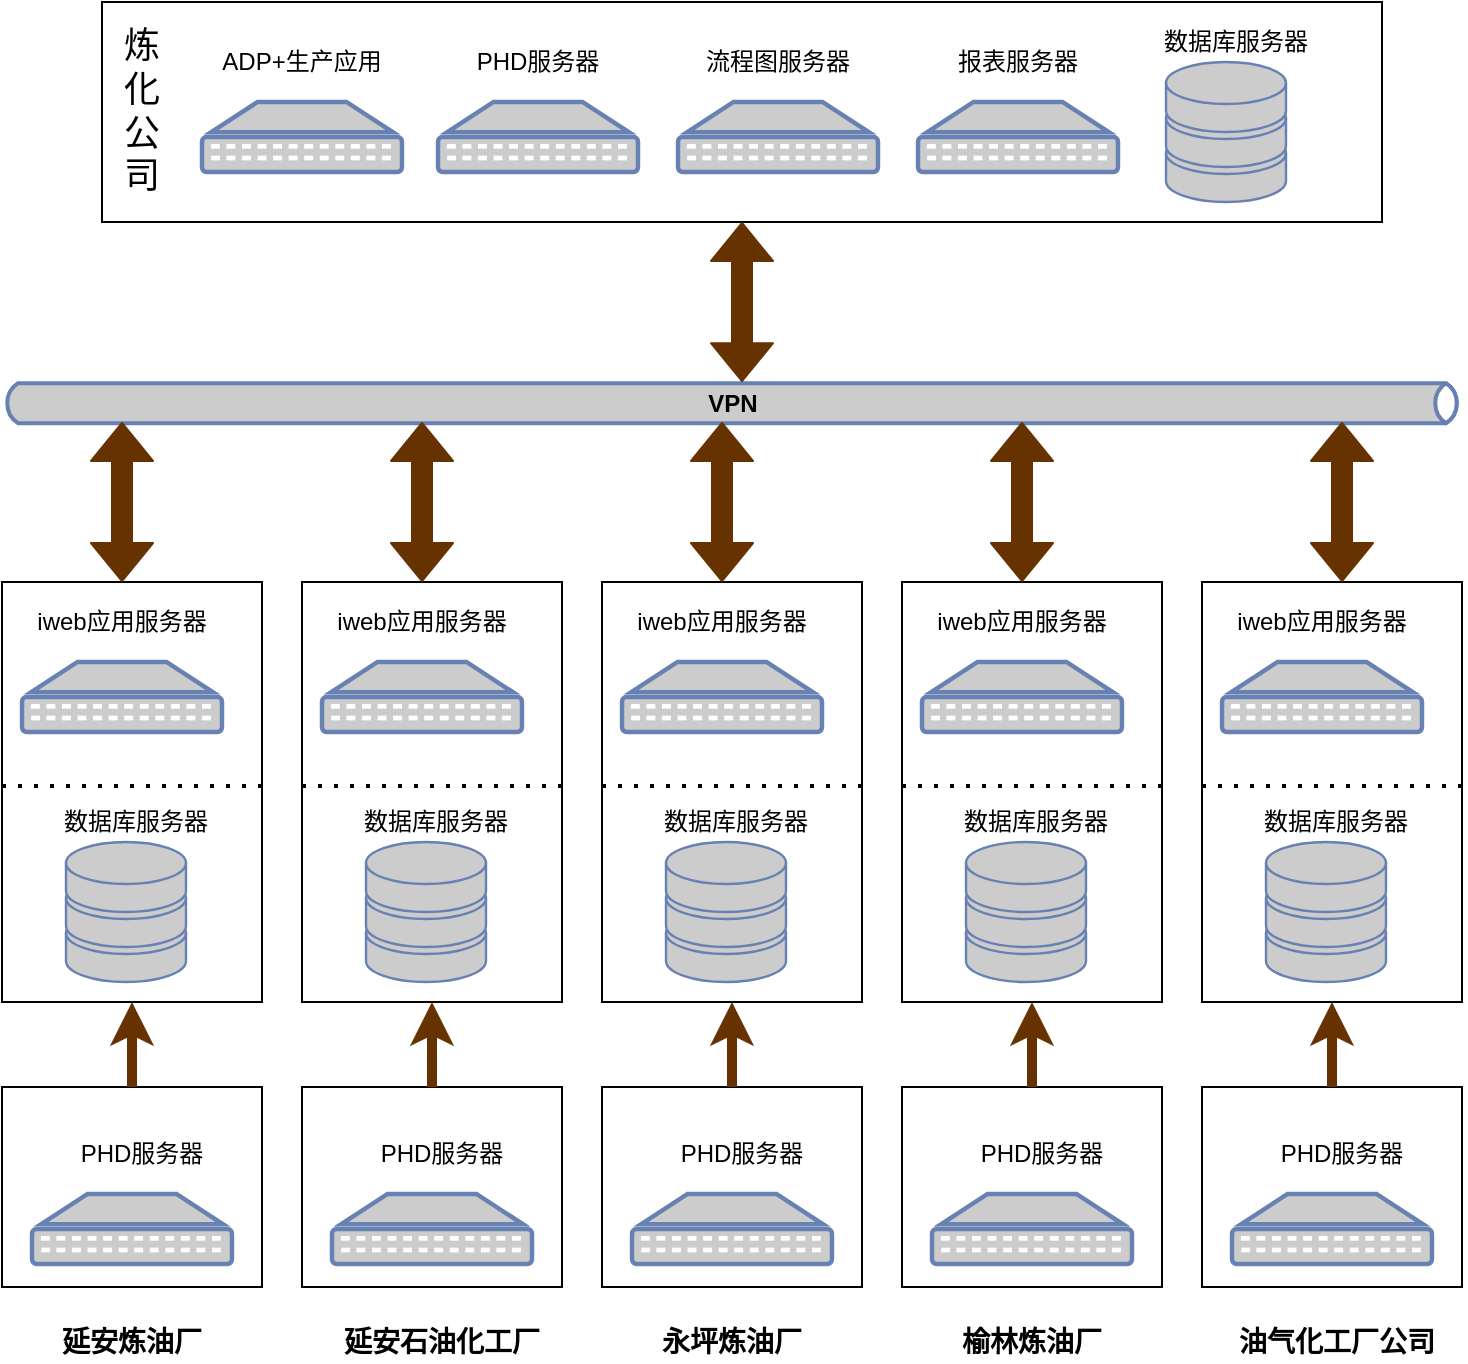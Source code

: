 <mxfile version="14.9.3" type="github">
  <diagram name="Page-1" id="0783ab3e-0a74-02c8-0abd-f7b4e66b4bec">
    <mxGraphModel dx="1038" dy="547" grid="1" gridSize="10" guides="1" tooltips="1" connect="1" arrows="1" fold="1" page="1" pageScale="1" pageWidth="850" pageHeight="1100" background="none" math="0" shadow="0">
      <root>
        <mxCell id="0" />
        <mxCell id="1" parent="0" />
        <mxCell id="s8xCWeBZUh2nm2cPaXJq-18" value="" style="rounded=0;whiteSpace=wrap;html=1;fillColor=none;" vertex="1" parent="1">
          <mxGeometry x="70" y="310" width="130" height="210" as="geometry" />
        </mxCell>
        <mxCell id="s8xCWeBZUh2nm2cPaXJq-2" value="" style="rounded=0;whiteSpace=wrap;html=1;fillColor=none;" vertex="1" parent="1">
          <mxGeometry x="120" y="20" width="640" height="110" as="geometry" />
        </mxCell>
        <mxCell id="s8xCWeBZUh2nm2cPaXJq-1" value="" style="fontColor=#0066CC;verticalAlign=top;verticalLabelPosition=bottom;labelPosition=center;align=center;html=1;outlineConnect=0;fillColor=#CCCCCC;strokeColor=#6881B3;gradientColor=none;gradientDirection=north;strokeWidth=2;shape=mxgraph.networks.patch_panel;" vertex="1" parent="1">
          <mxGeometry x="170" y="70" width="100" height="35" as="geometry" />
        </mxCell>
        <mxCell id="s8xCWeBZUh2nm2cPaXJq-3" value="ADP+生产应用" style="text;html=1;strokeColor=none;fillColor=none;align=center;verticalAlign=middle;whiteSpace=wrap;rounded=0;" vertex="1" parent="1">
          <mxGeometry x="175" y="40" width="90" height="20" as="geometry" />
        </mxCell>
        <mxCell id="s8xCWeBZUh2nm2cPaXJq-5" value="" style="fontColor=#0066CC;verticalAlign=top;verticalLabelPosition=bottom;labelPosition=center;align=center;html=1;outlineConnect=0;fillColor=#CCCCCC;strokeColor=#6881B3;gradientColor=none;gradientDirection=north;strokeWidth=2;shape=mxgraph.networks.storage;" vertex="1" parent="1">
          <mxGeometry x="652" y="50" width="60" height="70" as="geometry" />
        </mxCell>
        <mxCell id="s8xCWeBZUh2nm2cPaXJq-6" value="数据库服务器" style="text;html=1;strokeColor=none;fillColor=none;align=center;verticalAlign=middle;whiteSpace=wrap;rounded=0;" vertex="1" parent="1">
          <mxGeometry x="642" y="30" width="90" height="20" as="geometry" />
        </mxCell>
        <mxCell id="s8xCWeBZUh2nm2cPaXJq-7" value="" style="fontColor=#0066CC;verticalAlign=top;verticalLabelPosition=bottom;labelPosition=center;align=center;html=1;outlineConnect=0;fillColor=#CCCCCC;strokeColor=#6881B3;gradientColor=none;gradientDirection=north;strokeWidth=2;shape=mxgraph.networks.patch_panel;" vertex="1" parent="1">
          <mxGeometry x="288" y="70" width="100" height="35" as="geometry" />
        </mxCell>
        <mxCell id="s8xCWeBZUh2nm2cPaXJq-8" value="PHD服务器" style="text;html=1;strokeColor=none;fillColor=none;align=center;verticalAlign=middle;whiteSpace=wrap;rounded=0;" vertex="1" parent="1">
          <mxGeometry x="293" y="40" width="90" height="20" as="geometry" />
        </mxCell>
        <mxCell id="s8xCWeBZUh2nm2cPaXJq-9" value="&lt;font style=&quot;font-size: 18px&quot;&gt;炼&lt;br&gt;化&lt;br&gt;公&lt;br&gt;司&lt;/font&gt;" style="text;html=1;strokeColor=none;fillColor=none;align=center;verticalAlign=middle;whiteSpace=wrap;rounded=0;" vertex="1" parent="1">
          <mxGeometry x="120" y="25" width="40" height="100" as="geometry" />
        </mxCell>
        <mxCell id="s8xCWeBZUh2nm2cPaXJq-10" value="" style="fontColor=#0066CC;verticalAlign=top;verticalLabelPosition=bottom;labelPosition=center;align=center;html=1;outlineConnect=0;fillColor=#CCCCCC;strokeColor=#6881B3;gradientColor=none;gradientDirection=north;strokeWidth=2;shape=mxgraph.networks.patch_panel;" vertex="1" parent="1">
          <mxGeometry x="408" y="70" width="100" height="35" as="geometry" />
        </mxCell>
        <mxCell id="s8xCWeBZUh2nm2cPaXJq-11" value="流程图服务器" style="text;html=1;strokeColor=none;fillColor=none;align=center;verticalAlign=middle;whiteSpace=wrap;rounded=0;" vertex="1" parent="1">
          <mxGeometry x="413" y="40" width="90" height="20" as="geometry" />
        </mxCell>
        <mxCell id="s8xCWeBZUh2nm2cPaXJq-14" value="" style="fontColor=#0066CC;verticalAlign=top;verticalLabelPosition=bottom;labelPosition=center;align=center;html=1;outlineConnect=0;fillColor=#CCCCCC;strokeColor=#6881B3;gradientColor=none;gradientDirection=north;strokeWidth=2;shape=mxgraph.networks.patch_panel;" vertex="1" parent="1">
          <mxGeometry x="528" y="70" width="100" height="35" as="geometry" />
        </mxCell>
        <mxCell id="s8xCWeBZUh2nm2cPaXJq-15" value="报表服务器" style="text;html=1;strokeColor=none;fillColor=none;align=center;verticalAlign=middle;whiteSpace=wrap;rounded=0;" vertex="1" parent="1">
          <mxGeometry x="533" y="40" width="90" height="20" as="geometry" />
        </mxCell>
        <mxCell id="s8xCWeBZUh2nm2cPaXJq-16" value="&lt;font color=&quot;#000000&quot;&gt;&lt;b&gt;VPN&lt;/b&gt;&lt;/font&gt;" style="html=1;outlineConnect=0;fillColor=#CCCCCC;strokeColor=#6881B3;gradientColor=none;gradientDirection=north;strokeWidth=2;shape=mxgraph.networks.bus;gradientColor=none;gradientDirection=north;fontColor=#ffffff;perimeter=backbonePerimeter;backboneSize=20;" vertex="1" parent="1">
          <mxGeometry x="70" y="210" width="730" height="21.16" as="geometry" />
        </mxCell>
        <mxCell id="s8xCWeBZUh2nm2cPaXJq-17" value="" style="shape=flexArrow;endArrow=classic;startArrow=classic;html=1;entryX=0.5;entryY=1;entryDx=0;entryDy=0;strokeColor=#663300;fillColor=#663300;" edge="1" parent="1" source="s8xCWeBZUh2nm2cPaXJq-16" target="s8xCWeBZUh2nm2cPaXJq-2">
          <mxGeometry width="100" height="100" relative="1" as="geometry">
            <mxPoint x="420" y="240" as="sourcePoint" />
            <mxPoint x="520" y="140" as="targetPoint" />
          </mxGeometry>
        </mxCell>
        <mxCell id="s8xCWeBZUh2nm2cPaXJq-19" value="" style="fontColor=#0066CC;verticalAlign=top;verticalLabelPosition=bottom;labelPosition=center;align=center;html=1;outlineConnect=0;fillColor=#CCCCCC;strokeColor=#6881B3;gradientColor=none;gradientDirection=north;strokeWidth=2;shape=mxgraph.networks.patch_panel;" vertex="1" parent="1">
          <mxGeometry x="80" y="350" width="100" height="35" as="geometry" />
        </mxCell>
        <mxCell id="s8xCWeBZUh2nm2cPaXJq-20" value="iweb应用服务器" style="text;html=1;strokeColor=none;fillColor=none;align=center;verticalAlign=middle;whiteSpace=wrap;rounded=0;" vertex="1" parent="1">
          <mxGeometry x="85" y="320" width="90" height="20" as="geometry" />
        </mxCell>
        <mxCell id="s8xCWeBZUh2nm2cPaXJq-24" value="" style="group" vertex="1" connectable="0" parent="1">
          <mxGeometry x="70" y="563.5" width="130" height="100" as="geometry" />
        </mxCell>
        <mxCell id="s8xCWeBZUh2nm2cPaXJq-21" value="" style="fontColor=#0066CC;verticalAlign=top;verticalLabelPosition=bottom;labelPosition=center;align=center;html=1;outlineConnect=0;fillColor=#CCCCCC;strokeColor=#6881B3;gradientColor=none;gradientDirection=north;strokeWidth=2;shape=mxgraph.networks.patch_panel;" vertex="1" parent="s8xCWeBZUh2nm2cPaXJq-24">
          <mxGeometry x="15" y="52.5" width="100" height="35" as="geometry" />
        </mxCell>
        <mxCell id="s8xCWeBZUh2nm2cPaXJq-25" value="" style="group" vertex="1" connectable="0" parent="s8xCWeBZUh2nm2cPaXJq-24">
          <mxGeometry width="130" height="100" as="geometry" />
        </mxCell>
        <mxCell id="s8xCWeBZUh2nm2cPaXJq-26" value="" style="group" vertex="1" connectable="0" parent="s8xCWeBZUh2nm2cPaXJq-25">
          <mxGeometry y="-1" width="130" height="100" as="geometry" />
        </mxCell>
        <mxCell id="s8xCWeBZUh2nm2cPaXJq-23" value="" style="rounded=0;whiteSpace=wrap;html=1;fillColor=none;" vertex="1" parent="s8xCWeBZUh2nm2cPaXJq-26">
          <mxGeometry width="130" height="100" as="geometry" />
        </mxCell>
        <mxCell id="s8xCWeBZUh2nm2cPaXJq-22" value="PHD服务器" style="text;html=1;strokeColor=none;fillColor=none;align=center;verticalAlign=middle;whiteSpace=wrap;rounded=0;" vertex="1" parent="s8xCWeBZUh2nm2cPaXJq-26">
          <mxGeometry x="25" y="23.5" width="90" height="20" as="geometry" />
        </mxCell>
        <mxCell id="s8xCWeBZUh2nm2cPaXJq-29" value="" style="fontColor=#0066CC;verticalAlign=top;verticalLabelPosition=bottom;labelPosition=center;align=center;html=1;outlineConnect=0;fillColor=#CCCCCC;strokeColor=#6881B3;gradientColor=none;gradientDirection=north;strokeWidth=2;shape=mxgraph.networks.storage;" vertex="1" parent="1">
          <mxGeometry x="102" y="440" width="60" height="70" as="geometry" />
        </mxCell>
        <mxCell id="s8xCWeBZUh2nm2cPaXJq-30" value="数据库服务器" style="text;html=1;strokeColor=none;fillColor=none;align=center;verticalAlign=middle;whiteSpace=wrap;rounded=0;" vertex="1" parent="1">
          <mxGeometry x="92" y="420" width="90" height="20" as="geometry" />
        </mxCell>
        <mxCell id="s8xCWeBZUh2nm2cPaXJq-32" style="edgeStyle=orthogonalEdgeStyle;rounded=0;orthogonalLoop=1;jettySize=auto;html=1;strokeColor=#663300;fillColor=#663300;strokeWidth=5;" edge="1" parent="1" source="s8xCWeBZUh2nm2cPaXJq-23" target="s8xCWeBZUh2nm2cPaXJq-18">
          <mxGeometry relative="1" as="geometry" />
        </mxCell>
        <mxCell id="s8xCWeBZUh2nm2cPaXJq-36" value="" style="endArrow=none;dashed=1;html=1;dashPattern=1 3;strokeWidth=2;fillColor=#663300;" edge="1" parent="1">
          <mxGeometry width="50" height="50" relative="1" as="geometry">
            <mxPoint x="70" y="412" as="sourcePoint" />
            <mxPoint x="200" y="412" as="targetPoint" />
          </mxGeometry>
        </mxCell>
        <mxCell id="s8xCWeBZUh2nm2cPaXJq-37" value="&lt;b&gt;&lt;font style=&quot;font-size: 14px&quot;&gt;延安炼油厂&lt;/font&gt;&lt;/b&gt;" style="text;html=1;strokeColor=none;fillColor=none;align=center;verticalAlign=middle;whiteSpace=wrap;rounded=0;" vertex="1" parent="1">
          <mxGeometry x="95" y="680" width="80" height="20" as="geometry" />
        </mxCell>
        <mxCell id="s8xCWeBZUh2nm2cPaXJq-38" value="" style="rounded=0;whiteSpace=wrap;html=1;fillColor=none;" vertex="1" parent="1">
          <mxGeometry x="220" y="310" width="130" height="210" as="geometry" />
        </mxCell>
        <mxCell id="s8xCWeBZUh2nm2cPaXJq-39" value="" style="fontColor=#0066CC;verticalAlign=top;verticalLabelPosition=bottom;labelPosition=center;align=center;html=1;outlineConnect=0;fillColor=#CCCCCC;strokeColor=#6881B3;gradientColor=none;gradientDirection=north;strokeWidth=2;shape=mxgraph.networks.patch_panel;" vertex="1" parent="1">
          <mxGeometry x="230" y="350" width="100" height="35" as="geometry" />
        </mxCell>
        <mxCell id="s8xCWeBZUh2nm2cPaXJq-40" value="iweb应用服务器" style="text;html=1;strokeColor=none;fillColor=none;align=center;verticalAlign=middle;whiteSpace=wrap;rounded=0;" vertex="1" parent="1">
          <mxGeometry x="235" y="320" width="90" height="20" as="geometry" />
        </mxCell>
        <mxCell id="s8xCWeBZUh2nm2cPaXJq-41" value="" style="group" vertex="1" connectable="0" parent="1">
          <mxGeometry x="220" y="563.5" width="130" height="100" as="geometry" />
        </mxCell>
        <mxCell id="s8xCWeBZUh2nm2cPaXJq-42" value="" style="fontColor=#0066CC;verticalAlign=top;verticalLabelPosition=bottom;labelPosition=center;align=center;html=1;outlineConnect=0;fillColor=#CCCCCC;strokeColor=#6881B3;gradientColor=none;gradientDirection=north;strokeWidth=2;shape=mxgraph.networks.patch_panel;" vertex="1" parent="s8xCWeBZUh2nm2cPaXJq-41">
          <mxGeometry x="15" y="52.5" width="100" height="35" as="geometry" />
        </mxCell>
        <mxCell id="s8xCWeBZUh2nm2cPaXJq-43" value="" style="group" vertex="1" connectable="0" parent="s8xCWeBZUh2nm2cPaXJq-41">
          <mxGeometry width="130" height="100" as="geometry" />
        </mxCell>
        <mxCell id="s8xCWeBZUh2nm2cPaXJq-44" value="" style="group" vertex="1" connectable="0" parent="s8xCWeBZUh2nm2cPaXJq-43">
          <mxGeometry y="-1" width="130" height="100" as="geometry" />
        </mxCell>
        <mxCell id="s8xCWeBZUh2nm2cPaXJq-45" value="" style="rounded=0;whiteSpace=wrap;html=1;fillColor=none;" vertex="1" parent="s8xCWeBZUh2nm2cPaXJq-44">
          <mxGeometry width="130" height="100" as="geometry" />
        </mxCell>
        <mxCell id="s8xCWeBZUh2nm2cPaXJq-46" value="PHD服务器" style="text;html=1;strokeColor=none;fillColor=none;align=center;verticalAlign=middle;whiteSpace=wrap;rounded=0;" vertex="1" parent="s8xCWeBZUh2nm2cPaXJq-44">
          <mxGeometry x="25" y="23.5" width="90" height="20" as="geometry" />
        </mxCell>
        <mxCell id="s8xCWeBZUh2nm2cPaXJq-47" value="" style="fontColor=#0066CC;verticalAlign=top;verticalLabelPosition=bottom;labelPosition=center;align=center;html=1;outlineConnect=0;fillColor=#CCCCCC;strokeColor=#6881B3;gradientColor=none;gradientDirection=north;strokeWidth=2;shape=mxgraph.networks.storage;" vertex="1" parent="1">
          <mxGeometry x="252" y="440" width="60" height="70" as="geometry" />
        </mxCell>
        <mxCell id="s8xCWeBZUh2nm2cPaXJq-48" value="数据库服务器" style="text;html=1;strokeColor=none;fillColor=none;align=center;verticalAlign=middle;whiteSpace=wrap;rounded=0;" vertex="1" parent="1">
          <mxGeometry x="242" y="420" width="90" height="20" as="geometry" />
        </mxCell>
        <mxCell id="s8xCWeBZUh2nm2cPaXJq-49" style="edgeStyle=orthogonalEdgeStyle;rounded=0;orthogonalLoop=1;jettySize=auto;html=1;strokeColor=#663300;fillColor=#663300;strokeWidth=5;" edge="1" parent="1" source="s8xCWeBZUh2nm2cPaXJq-45" target="s8xCWeBZUh2nm2cPaXJq-38">
          <mxGeometry relative="1" as="geometry" />
        </mxCell>
        <mxCell id="s8xCWeBZUh2nm2cPaXJq-50" value="" style="endArrow=none;dashed=1;html=1;dashPattern=1 3;strokeWidth=2;fillColor=#663300;" edge="1" parent="1">
          <mxGeometry width="50" height="50" relative="1" as="geometry">
            <mxPoint x="220" y="412" as="sourcePoint" />
            <mxPoint x="350" y="412" as="targetPoint" />
          </mxGeometry>
        </mxCell>
        <mxCell id="s8xCWeBZUh2nm2cPaXJq-51" value="&lt;b&gt;&lt;font style=&quot;font-size: 14px&quot;&gt;延安石油化工厂&lt;/font&gt;&lt;/b&gt;" style="text;html=1;strokeColor=none;fillColor=none;align=center;verticalAlign=middle;whiteSpace=wrap;rounded=0;" vertex="1" parent="1">
          <mxGeometry x="240" y="680" width="100" height="20" as="geometry" />
        </mxCell>
        <mxCell id="s8xCWeBZUh2nm2cPaXJq-52" value="" style="rounded=0;whiteSpace=wrap;html=1;fillColor=none;" vertex="1" parent="1">
          <mxGeometry x="370" y="310" width="130" height="210" as="geometry" />
        </mxCell>
        <mxCell id="s8xCWeBZUh2nm2cPaXJq-53" value="" style="fontColor=#0066CC;verticalAlign=top;verticalLabelPosition=bottom;labelPosition=center;align=center;html=1;outlineConnect=0;fillColor=#CCCCCC;strokeColor=#6881B3;gradientColor=none;gradientDirection=north;strokeWidth=2;shape=mxgraph.networks.patch_panel;" vertex="1" parent="1">
          <mxGeometry x="380" y="350" width="100" height="35" as="geometry" />
        </mxCell>
        <mxCell id="s8xCWeBZUh2nm2cPaXJq-54" value="iweb应用服务器" style="text;html=1;strokeColor=none;fillColor=none;align=center;verticalAlign=middle;whiteSpace=wrap;rounded=0;" vertex="1" parent="1">
          <mxGeometry x="385" y="320" width="90" height="20" as="geometry" />
        </mxCell>
        <mxCell id="s8xCWeBZUh2nm2cPaXJq-55" value="" style="group" vertex="1" connectable="0" parent="1">
          <mxGeometry x="370" y="563.5" width="130" height="100" as="geometry" />
        </mxCell>
        <mxCell id="s8xCWeBZUh2nm2cPaXJq-56" value="" style="fontColor=#0066CC;verticalAlign=top;verticalLabelPosition=bottom;labelPosition=center;align=center;html=1;outlineConnect=0;fillColor=#CCCCCC;strokeColor=#6881B3;gradientColor=none;gradientDirection=north;strokeWidth=2;shape=mxgraph.networks.patch_panel;" vertex="1" parent="s8xCWeBZUh2nm2cPaXJq-55">
          <mxGeometry x="15" y="52.5" width="100" height="35" as="geometry" />
        </mxCell>
        <mxCell id="s8xCWeBZUh2nm2cPaXJq-57" value="" style="group" vertex="1" connectable="0" parent="s8xCWeBZUh2nm2cPaXJq-55">
          <mxGeometry width="130" height="100" as="geometry" />
        </mxCell>
        <mxCell id="s8xCWeBZUh2nm2cPaXJq-58" value="" style="group" vertex="1" connectable="0" parent="s8xCWeBZUh2nm2cPaXJq-57">
          <mxGeometry y="-1" width="130" height="100" as="geometry" />
        </mxCell>
        <mxCell id="s8xCWeBZUh2nm2cPaXJq-59" value="" style="rounded=0;whiteSpace=wrap;html=1;fillColor=none;" vertex="1" parent="s8xCWeBZUh2nm2cPaXJq-58">
          <mxGeometry width="130" height="100" as="geometry" />
        </mxCell>
        <mxCell id="s8xCWeBZUh2nm2cPaXJq-60" value="PHD服务器" style="text;html=1;strokeColor=none;fillColor=none;align=center;verticalAlign=middle;whiteSpace=wrap;rounded=0;" vertex="1" parent="s8xCWeBZUh2nm2cPaXJq-58">
          <mxGeometry x="25" y="23.5" width="90" height="20" as="geometry" />
        </mxCell>
        <mxCell id="s8xCWeBZUh2nm2cPaXJq-61" value="" style="fontColor=#0066CC;verticalAlign=top;verticalLabelPosition=bottom;labelPosition=center;align=center;html=1;outlineConnect=0;fillColor=#CCCCCC;strokeColor=#6881B3;gradientColor=none;gradientDirection=north;strokeWidth=2;shape=mxgraph.networks.storage;" vertex="1" parent="1">
          <mxGeometry x="402" y="440" width="60" height="70" as="geometry" />
        </mxCell>
        <mxCell id="s8xCWeBZUh2nm2cPaXJq-62" value="数据库服务器" style="text;html=1;strokeColor=none;fillColor=none;align=center;verticalAlign=middle;whiteSpace=wrap;rounded=0;" vertex="1" parent="1">
          <mxGeometry x="392" y="420" width="90" height="20" as="geometry" />
        </mxCell>
        <mxCell id="s8xCWeBZUh2nm2cPaXJq-63" style="edgeStyle=orthogonalEdgeStyle;rounded=0;orthogonalLoop=1;jettySize=auto;html=1;strokeColor=#663300;fillColor=#663300;strokeWidth=5;" edge="1" parent="1" source="s8xCWeBZUh2nm2cPaXJq-59" target="s8xCWeBZUh2nm2cPaXJq-52">
          <mxGeometry relative="1" as="geometry" />
        </mxCell>
        <mxCell id="s8xCWeBZUh2nm2cPaXJq-64" value="" style="endArrow=none;dashed=1;html=1;dashPattern=1 3;strokeWidth=2;fillColor=#663300;" edge="1" parent="1">
          <mxGeometry width="50" height="50" relative="1" as="geometry">
            <mxPoint x="370" y="412" as="sourcePoint" />
            <mxPoint x="500" y="412" as="targetPoint" />
          </mxGeometry>
        </mxCell>
        <mxCell id="s8xCWeBZUh2nm2cPaXJq-65" value="&lt;b&gt;&lt;font style=&quot;font-size: 14px&quot;&gt;永坪炼油厂&lt;/font&gt;&lt;/b&gt;" style="text;html=1;strokeColor=none;fillColor=none;align=center;verticalAlign=middle;whiteSpace=wrap;rounded=0;" vertex="1" parent="1">
          <mxGeometry x="395" y="680" width="80" height="20" as="geometry" />
        </mxCell>
        <mxCell id="s8xCWeBZUh2nm2cPaXJq-66" value="" style="rounded=0;whiteSpace=wrap;html=1;fillColor=none;" vertex="1" parent="1">
          <mxGeometry x="520" y="310" width="130" height="210" as="geometry" />
        </mxCell>
        <mxCell id="s8xCWeBZUh2nm2cPaXJq-67" value="" style="fontColor=#0066CC;verticalAlign=top;verticalLabelPosition=bottom;labelPosition=center;align=center;html=1;outlineConnect=0;fillColor=#CCCCCC;strokeColor=#6881B3;gradientColor=none;gradientDirection=north;strokeWidth=2;shape=mxgraph.networks.patch_panel;" vertex="1" parent="1">
          <mxGeometry x="530" y="350" width="100" height="35" as="geometry" />
        </mxCell>
        <mxCell id="s8xCWeBZUh2nm2cPaXJq-68" value="iweb应用服务器" style="text;html=1;strokeColor=none;fillColor=none;align=center;verticalAlign=middle;whiteSpace=wrap;rounded=0;" vertex="1" parent="1">
          <mxGeometry x="535" y="320" width="90" height="20" as="geometry" />
        </mxCell>
        <mxCell id="s8xCWeBZUh2nm2cPaXJq-69" value="" style="group" vertex="1" connectable="0" parent="1">
          <mxGeometry x="520" y="563.5" width="130" height="100" as="geometry" />
        </mxCell>
        <mxCell id="s8xCWeBZUh2nm2cPaXJq-70" value="" style="fontColor=#0066CC;verticalAlign=top;verticalLabelPosition=bottom;labelPosition=center;align=center;html=1;outlineConnect=0;fillColor=#CCCCCC;strokeColor=#6881B3;gradientColor=none;gradientDirection=north;strokeWidth=2;shape=mxgraph.networks.patch_panel;" vertex="1" parent="s8xCWeBZUh2nm2cPaXJq-69">
          <mxGeometry x="15" y="52.5" width="100" height="35" as="geometry" />
        </mxCell>
        <mxCell id="s8xCWeBZUh2nm2cPaXJq-71" value="" style="group" vertex="1" connectable="0" parent="s8xCWeBZUh2nm2cPaXJq-69">
          <mxGeometry width="130" height="100" as="geometry" />
        </mxCell>
        <mxCell id="s8xCWeBZUh2nm2cPaXJq-72" value="" style="group" vertex="1" connectable="0" parent="s8xCWeBZUh2nm2cPaXJq-71">
          <mxGeometry y="-1" width="130" height="100" as="geometry" />
        </mxCell>
        <mxCell id="s8xCWeBZUh2nm2cPaXJq-73" value="" style="rounded=0;whiteSpace=wrap;html=1;fillColor=none;" vertex="1" parent="s8xCWeBZUh2nm2cPaXJq-72">
          <mxGeometry width="130" height="100" as="geometry" />
        </mxCell>
        <mxCell id="s8xCWeBZUh2nm2cPaXJq-74" value="PHD服务器" style="text;html=1;strokeColor=none;fillColor=none;align=center;verticalAlign=middle;whiteSpace=wrap;rounded=0;" vertex="1" parent="s8xCWeBZUh2nm2cPaXJq-72">
          <mxGeometry x="25" y="23.5" width="90" height="20" as="geometry" />
        </mxCell>
        <mxCell id="s8xCWeBZUh2nm2cPaXJq-75" value="" style="fontColor=#0066CC;verticalAlign=top;verticalLabelPosition=bottom;labelPosition=center;align=center;html=1;outlineConnect=0;fillColor=#CCCCCC;strokeColor=#6881B3;gradientColor=none;gradientDirection=north;strokeWidth=2;shape=mxgraph.networks.storage;" vertex="1" parent="1">
          <mxGeometry x="552" y="440" width="60" height="70" as="geometry" />
        </mxCell>
        <mxCell id="s8xCWeBZUh2nm2cPaXJq-76" value="数据库服务器" style="text;html=1;strokeColor=none;fillColor=none;align=center;verticalAlign=middle;whiteSpace=wrap;rounded=0;" vertex="1" parent="1">
          <mxGeometry x="542" y="420" width="90" height="20" as="geometry" />
        </mxCell>
        <mxCell id="s8xCWeBZUh2nm2cPaXJq-77" style="edgeStyle=orthogonalEdgeStyle;rounded=0;orthogonalLoop=1;jettySize=auto;html=1;strokeColor=#663300;fillColor=#663300;strokeWidth=5;" edge="1" parent="1" source="s8xCWeBZUh2nm2cPaXJq-73" target="s8xCWeBZUh2nm2cPaXJq-66">
          <mxGeometry relative="1" as="geometry" />
        </mxCell>
        <mxCell id="s8xCWeBZUh2nm2cPaXJq-78" value="" style="endArrow=none;dashed=1;html=1;dashPattern=1 3;strokeWidth=2;fillColor=#663300;" edge="1" parent="1">
          <mxGeometry width="50" height="50" relative="1" as="geometry">
            <mxPoint x="520" y="412" as="sourcePoint" />
            <mxPoint x="650" y="412" as="targetPoint" />
          </mxGeometry>
        </mxCell>
        <mxCell id="s8xCWeBZUh2nm2cPaXJq-79" value="&lt;b&gt;&lt;font style=&quot;font-size: 14px&quot;&gt;榆林炼油厂&lt;/font&gt;&lt;/b&gt;" style="text;html=1;strokeColor=none;fillColor=none;align=center;verticalAlign=middle;whiteSpace=wrap;rounded=0;" vertex="1" parent="1">
          <mxGeometry x="545" y="680" width="80" height="20" as="geometry" />
        </mxCell>
        <mxCell id="s8xCWeBZUh2nm2cPaXJq-80" value="" style="rounded=0;whiteSpace=wrap;html=1;fillColor=none;" vertex="1" parent="1">
          <mxGeometry x="670" y="310" width="130" height="210" as="geometry" />
        </mxCell>
        <mxCell id="s8xCWeBZUh2nm2cPaXJq-81" value="" style="fontColor=#0066CC;verticalAlign=top;verticalLabelPosition=bottom;labelPosition=center;align=center;html=1;outlineConnect=0;fillColor=#CCCCCC;strokeColor=#6881B3;gradientColor=none;gradientDirection=north;strokeWidth=2;shape=mxgraph.networks.patch_panel;" vertex="1" parent="1">
          <mxGeometry x="680" y="350" width="100" height="35" as="geometry" />
        </mxCell>
        <mxCell id="s8xCWeBZUh2nm2cPaXJq-82" value="iweb应用服务器" style="text;html=1;strokeColor=none;fillColor=none;align=center;verticalAlign=middle;whiteSpace=wrap;rounded=0;" vertex="1" parent="1">
          <mxGeometry x="685" y="320" width="90" height="20" as="geometry" />
        </mxCell>
        <mxCell id="s8xCWeBZUh2nm2cPaXJq-83" value="" style="group" vertex="1" connectable="0" parent="1">
          <mxGeometry x="670" y="563.5" width="130" height="100" as="geometry" />
        </mxCell>
        <mxCell id="s8xCWeBZUh2nm2cPaXJq-84" value="" style="fontColor=#0066CC;verticalAlign=top;verticalLabelPosition=bottom;labelPosition=center;align=center;html=1;outlineConnect=0;fillColor=#CCCCCC;strokeColor=#6881B3;gradientColor=none;gradientDirection=north;strokeWidth=2;shape=mxgraph.networks.patch_panel;" vertex="1" parent="s8xCWeBZUh2nm2cPaXJq-83">
          <mxGeometry x="15" y="52.5" width="100" height="35" as="geometry" />
        </mxCell>
        <mxCell id="s8xCWeBZUh2nm2cPaXJq-85" value="" style="group" vertex="1" connectable="0" parent="s8xCWeBZUh2nm2cPaXJq-83">
          <mxGeometry width="130" height="100" as="geometry" />
        </mxCell>
        <mxCell id="s8xCWeBZUh2nm2cPaXJq-86" value="" style="group" vertex="1" connectable="0" parent="s8xCWeBZUh2nm2cPaXJq-85">
          <mxGeometry y="-1" width="130" height="100" as="geometry" />
        </mxCell>
        <mxCell id="s8xCWeBZUh2nm2cPaXJq-87" value="" style="rounded=0;whiteSpace=wrap;html=1;fillColor=none;" vertex="1" parent="s8xCWeBZUh2nm2cPaXJq-86">
          <mxGeometry width="130" height="100" as="geometry" />
        </mxCell>
        <mxCell id="s8xCWeBZUh2nm2cPaXJq-88" value="PHD服务器" style="text;html=1;strokeColor=none;fillColor=none;align=center;verticalAlign=middle;whiteSpace=wrap;rounded=0;" vertex="1" parent="s8xCWeBZUh2nm2cPaXJq-86">
          <mxGeometry x="25" y="23.5" width="90" height="20" as="geometry" />
        </mxCell>
        <mxCell id="s8xCWeBZUh2nm2cPaXJq-89" value="" style="fontColor=#0066CC;verticalAlign=top;verticalLabelPosition=bottom;labelPosition=center;align=center;html=1;outlineConnect=0;fillColor=#CCCCCC;strokeColor=#6881B3;gradientColor=none;gradientDirection=north;strokeWidth=2;shape=mxgraph.networks.storage;" vertex="1" parent="1">
          <mxGeometry x="702" y="440" width="60" height="70" as="geometry" />
        </mxCell>
        <mxCell id="s8xCWeBZUh2nm2cPaXJq-90" value="数据库服务器" style="text;html=1;strokeColor=none;fillColor=none;align=center;verticalAlign=middle;whiteSpace=wrap;rounded=0;" vertex="1" parent="1">
          <mxGeometry x="692" y="420" width="90" height="20" as="geometry" />
        </mxCell>
        <mxCell id="s8xCWeBZUh2nm2cPaXJq-91" style="edgeStyle=orthogonalEdgeStyle;rounded=0;orthogonalLoop=1;jettySize=auto;html=1;strokeColor=#663300;fillColor=#663300;strokeWidth=5;" edge="1" parent="1" source="s8xCWeBZUh2nm2cPaXJq-87" target="s8xCWeBZUh2nm2cPaXJq-80">
          <mxGeometry relative="1" as="geometry" />
        </mxCell>
        <mxCell id="s8xCWeBZUh2nm2cPaXJq-92" value="" style="endArrow=none;dashed=1;html=1;dashPattern=1 3;strokeWidth=2;fillColor=#663300;" edge="1" parent="1">
          <mxGeometry width="50" height="50" relative="1" as="geometry">
            <mxPoint x="670" y="412" as="sourcePoint" />
            <mxPoint x="800" y="412" as="targetPoint" />
          </mxGeometry>
        </mxCell>
        <mxCell id="s8xCWeBZUh2nm2cPaXJq-93" value="&lt;b&gt;&lt;font style=&quot;font-size: 14px&quot;&gt;油气化工厂公司&lt;/font&gt;&lt;/b&gt;" style="text;html=1;strokeColor=none;fillColor=none;align=center;verticalAlign=middle;whiteSpace=wrap;rounded=0;" vertex="1" parent="1">
          <mxGeometry x="685" y="680" width="105" height="20" as="geometry" />
        </mxCell>
        <mxCell id="s8xCWeBZUh2nm2cPaXJq-94" value="" style="shape=flexArrow;endArrow=classic;startArrow=classic;html=1;entryX=0.5;entryY=1;entryDx=0;entryDy=0;strokeColor=#663300;fillColor=#663300;" edge="1" parent="1">
          <mxGeometry width="100" height="100" relative="1" as="geometry">
            <mxPoint x="130" y="310" as="sourcePoint" />
            <mxPoint x="130" y="230" as="targetPoint" />
          </mxGeometry>
        </mxCell>
        <mxCell id="s8xCWeBZUh2nm2cPaXJq-95" value="" style="shape=flexArrow;endArrow=classic;startArrow=classic;html=1;entryX=0.5;entryY=1;entryDx=0;entryDy=0;strokeColor=#663300;fillColor=#663300;" edge="1" parent="1">
          <mxGeometry width="100" height="100" relative="1" as="geometry">
            <mxPoint x="280" y="310" as="sourcePoint" />
            <mxPoint x="280" y="230" as="targetPoint" />
          </mxGeometry>
        </mxCell>
        <mxCell id="s8xCWeBZUh2nm2cPaXJq-96" value="" style="shape=flexArrow;endArrow=classic;startArrow=classic;html=1;entryX=0.5;entryY=1;entryDx=0;entryDy=0;strokeColor=#663300;fillColor=#663300;" edge="1" parent="1">
          <mxGeometry width="100" height="100" relative="1" as="geometry">
            <mxPoint x="430" y="310" as="sourcePoint" />
            <mxPoint x="430" y="230" as="targetPoint" />
          </mxGeometry>
        </mxCell>
        <mxCell id="s8xCWeBZUh2nm2cPaXJq-97" value="" style="shape=flexArrow;endArrow=classic;startArrow=classic;html=1;entryX=0.5;entryY=1;entryDx=0;entryDy=0;strokeColor=#663300;fillColor=#663300;" edge="1" parent="1">
          <mxGeometry width="100" height="100" relative="1" as="geometry">
            <mxPoint x="580" y="310" as="sourcePoint" />
            <mxPoint x="580" y="230" as="targetPoint" />
          </mxGeometry>
        </mxCell>
        <mxCell id="s8xCWeBZUh2nm2cPaXJq-98" value="" style="shape=flexArrow;endArrow=classic;startArrow=classic;html=1;entryX=0.5;entryY=1;entryDx=0;entryDy=0;strokeColor=#663300;fillColor=#663300;" edge="1" parent="1">
          <mxGeometry width="100" height="100" relative="1" as="geometry">
            <mxPoint x="740" y="310" as="sourcePoint" />
            <mxPoint x="740" y="230" as="targetPoint" />
          </mxGeometry>
        </mxCell>
      </root>
    </mxGraphModel>
  </diagram>
</mxfile>
